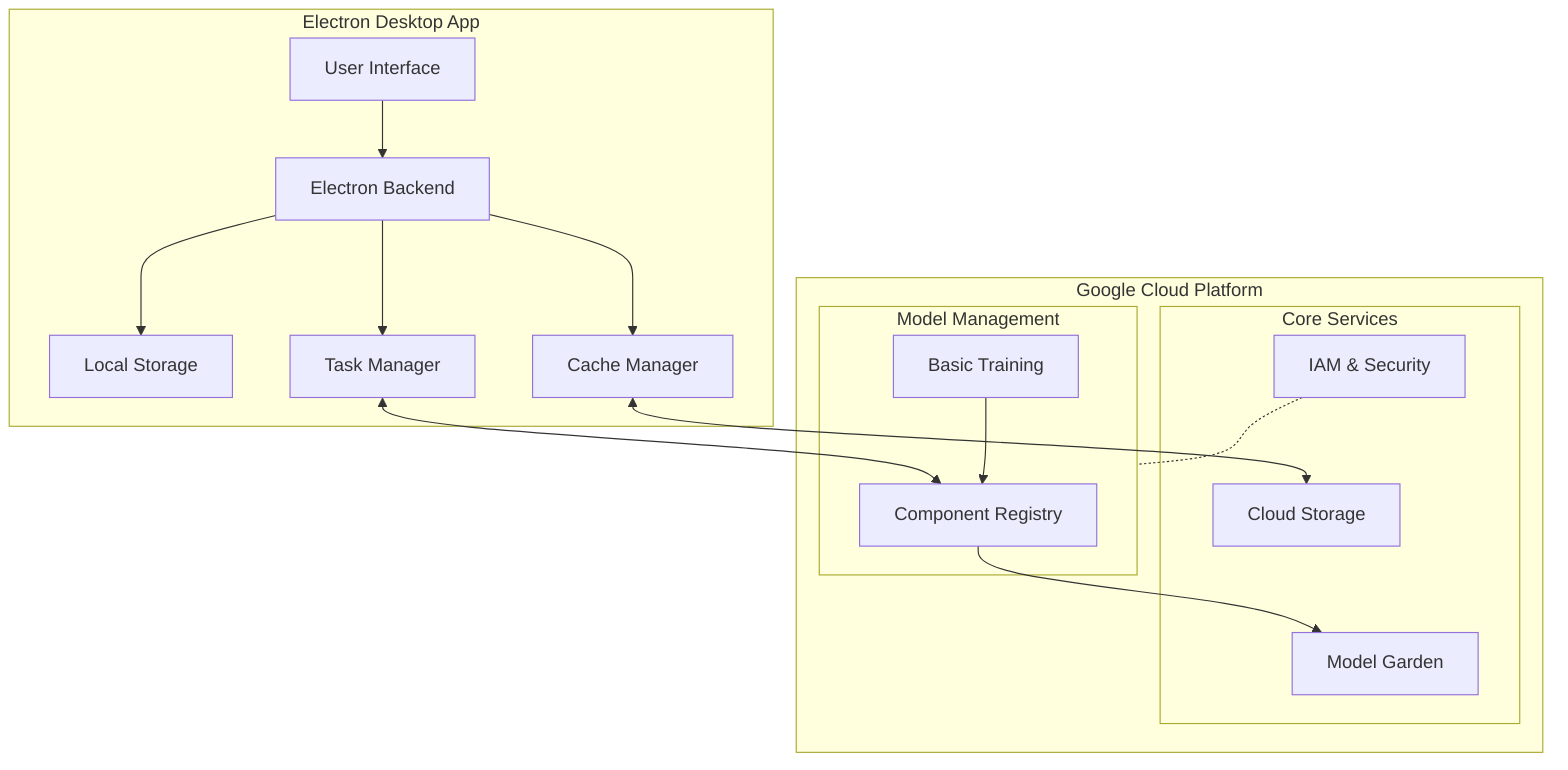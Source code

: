flowchart TD
    subgraph Client[Electron Desktop App]
        UI[User Interface]
        Local[Local Storage]
        Cache[Cache Manager]
        TaskMgr[Task Manager]
        ElectronBE[Electron Backend]
    end

    subgraph GCP[Google Cloud Platform]
        subgraph CoreServices[Core Services]
            MG[Model Garden]
            CS[Cloud Storage]
            IAM[IAM & Security]
        end
        
        subgraph ModelMgmt[Model Management]
            CompReg[Component Registry]
            Train[Basic Training]
        end
    end

    UI --> ElectronBE
    ElectronBE --> Local
    ElectronBE --> Cache
    ElectronBE --> TaskMgr
    
    TaskMgr <--> CompReg
    Cache <--> CS
    CompReg --> MG
    Train --> CompReg
    
    IAM -.- CoreServices
    IAM -.- ModelMgmt